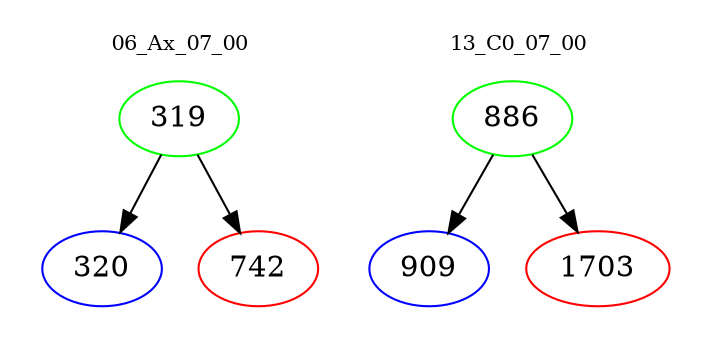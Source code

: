 digraph{
subgraph cluster_0 {
color = white
label = "06_Ax_07_00";
fontsize=10;
T0_319 [label="319", color="green"]
T0_319 -> T0_320 [color="black"]
T0_320 [label="320", color="blue"]
T0_319 -> T0_742 [color="black"]
T0_742 [label="742", color="red"]
}
subgraph cluster_1 {
color = white
label = "13_C0_07_00";
fontsize=10;
T1_886 [label="886", color="green"]
T1_886 -> T1_909 [color="black"]
T1_909 [label="909", color="blue"]
T1_886 -> T1_1703 [color="black"]
T1_1703 [label="1703", color="red"]
}
}
